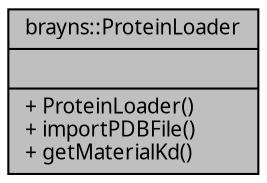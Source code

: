 digraph "brayns::ProteinLoader"
{
  edge [fontname="Sans",fontsize="10",labelfontname="Sans",labelfontsize="10"];
  node [fontname="Sans",fontsize="10",shape=record];
  Node1 [label="{brayns::ProteinLoader\n||+ ProteinLoader()\l+ importPDBFile()\l+ getMaterialKd()\l}",height=0.2,width=0.4,color="black", fillcolor="grey75", style="filled" fontcolor="black"];
}
